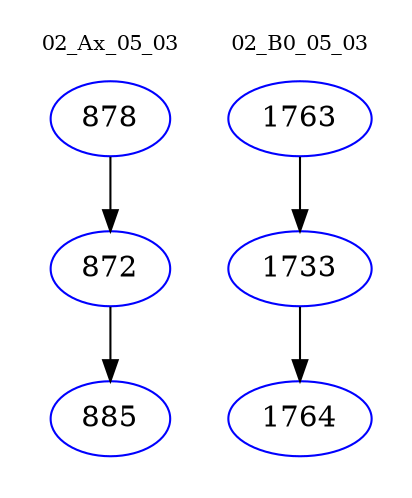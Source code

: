 digraph{
subgraph cluster_0 {
color = white
label = "02_Ax_05_03";
fontsize=10;
T0_878 [label="878", color="blue"]
T0_878 -> T0_872 [color="black"]
T0_872 [label="872", color="blue"]
T0_872 -> T0_885 [color="black"]
T0_885 [label="885", color="blue"]
}
subgraph cluster_1 {
color = white
label = "02_B0_05_03";
fontsize=10;
T1_1763 [label="1763", color="blue"]
T1_1763 -> T1_1733 [color="black"]
T1_1733 [label="1733", color="blue"]
T1_1733 -> T1_1764 [color="black"]
T1_1764 [label="1764", color="blue"]
}
}

